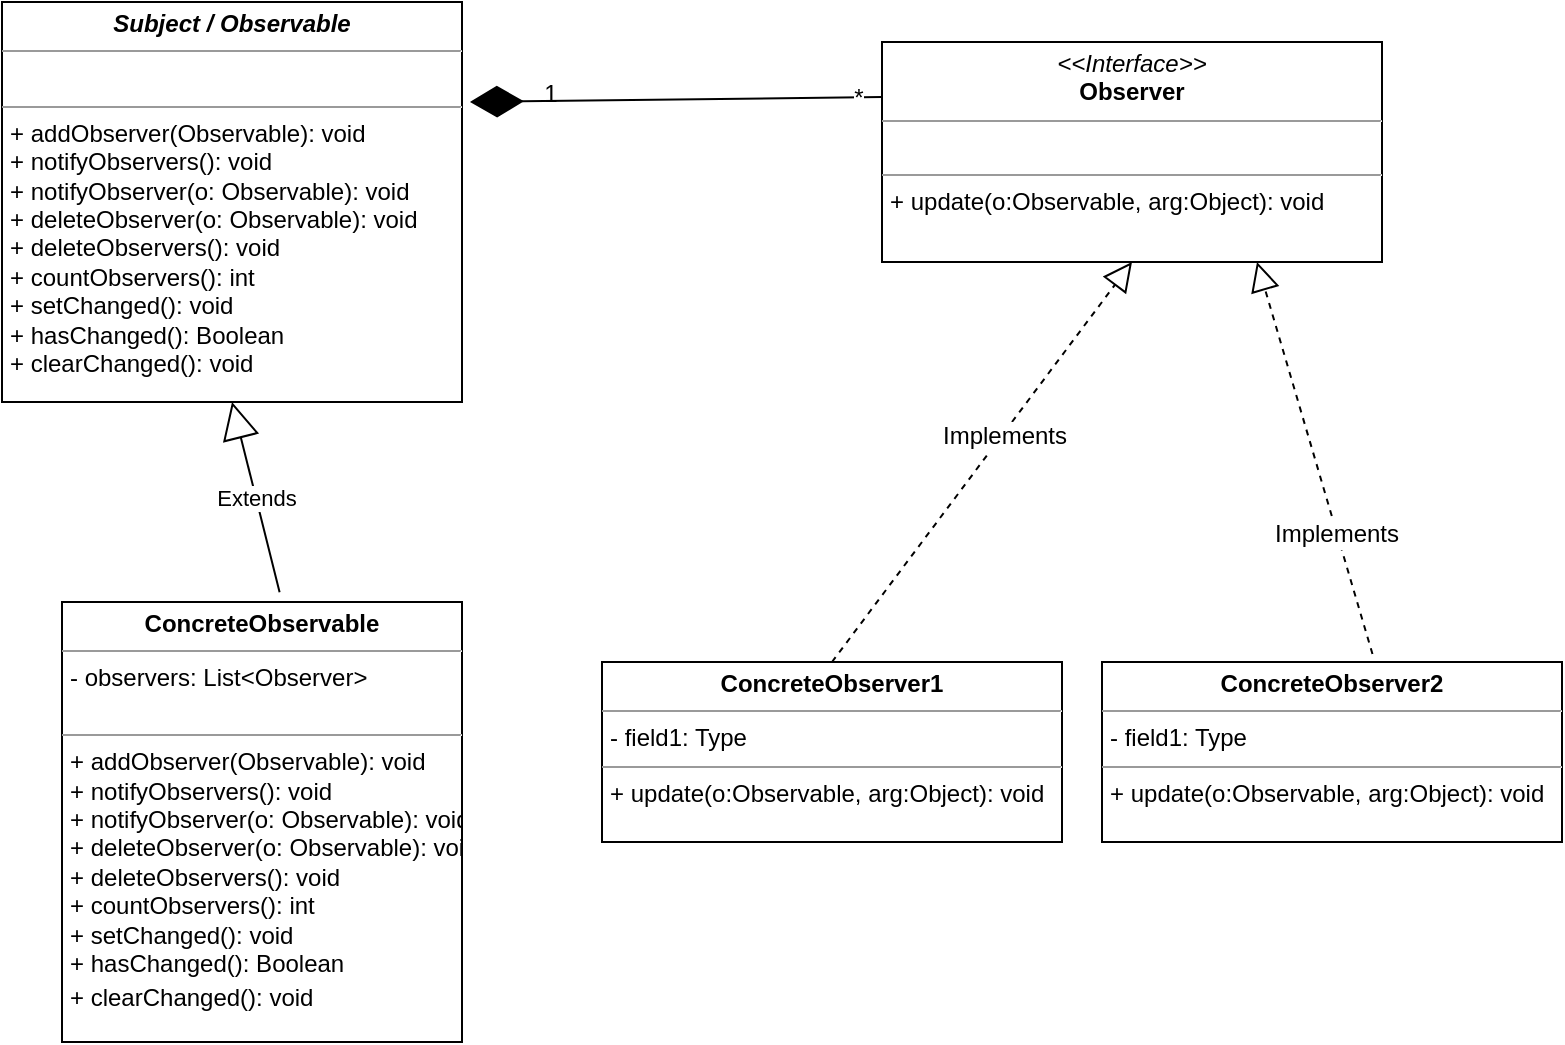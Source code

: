 <mxfile type="device" version="12.8.1"><diagram id="CnPRi04y2KSLrJTsc4C4" name="Page-1"><mxGraphModel grid="1" shadow="0" math="0" pageHeight="1169" pageWidth="827" pageScale="1" page="1" fold="1" arrows="1" connect="1" tooltips="1" guides="1" gridSize="10" dy="550" dx="1038"><root><mxCell id="0" /><mxCell id="1" parent="0" /><mxCell id="ORw_GkJSAN6mbFXayrsw-1" value="&lt;p style=&quot;margin: 0px ; margin-top: 4px ; text-align: center&quot;&gt;&lt;i&gt;&amp;lt;&amp;lt;Interface&amp;gt;&amp;gt;&lt;/i&gt;&lt;br&gt;&lt;b&gt;Observer&lt;/b&gt;&lt;/p&gt;&lt;hr size=&quot;1&quot;&gt;&lt;p style=&quot;margin: 0px ; margin-left: 4px&quot;&gt;&lt;br&gt;&lt;/p&gt;&lt;hr size=&quot;1&quot;&gt;&lt;p style=&quot;margin: 0px ; margin-left: 4px&quot;&gt;+ update(o:Observable, arg:Object): void&lt;br&gt;&lt;/p&gt;" parent="1" vertex="1" style="verticalAlign=top;align=left;overflow=fill;fontSize=12;fontFamily=Helvetica;html=1;"><mxGeometry as="geometry" height="110" width="250" y="50" x="460" /></mxCell><mxCell id="ORw_GkJSAN6mbFXayrsw-2" value="&lt;p style=&quot;margin: 0px ; margin-top: 4px ; text-align: center&quot;&gt;&lt;b&gt;&lt;i&gt;Subject / Observable&lt;/i&gt;&lt;/b&gt;&lt;/p&gt;&lt;hr size=&quot;1&quot;&gt;&lt;p style=&quot;margin: 0px ; margin-left: 4px&quot;&gt;&lt;br&gt;&lt;/p&gt;&lt;hr size=&quot;1&quot;&gt;&lt;p style=&quot;margin: 0px ; margin-left: 4px&quot;&gt;+ addObserver(Observable): void&lt;br&gt;&lt;/p&gt;&lt;p style=&quot;margin: 0px ; margin-left: 4px&quot;&gt;+ notifyObservers(): void&lt;br&gt;&lt;/p&gt;&lt;p style=&quot;margin: 0px ; margin-left: 4px&quot;&gt;+ notifyObserver(o: Observable): void&lt;br&gt;&lt;/p&gt;&lt;p style=&quot;margin: 0px ; margin-left: 4px&quot;&gt;+ deleteObserver(o: Observable): void&lt;br&gt;&lt;/p&gt;&lt;p style=&quot;margin: 0px ; margin-left: 4px&quot;&gt;+ deleteObservers(): void&lt;br&gt;&lt;/p&gt;&lt;p style=&quot;margin: 0px ; margin-left: 4px&quot;&gt;+ countObservers(): int&lt;br&gt;&lt;/p&gt;&lt;p style=&quot;margin: 0px ; margin-left: 4px&quot;&gt;+ setChanged(): void&lt;br&gt;&lt;/p&gt;&lt;p style=&quot;margin: 0px ; margin-left: 4px&quot;&gt;+ hasChanged(): Boolean&lt;br&gt;&lt;/p&gt;&lt;p style=&quot;margin: 0px ; margin-left: 4px&quot;&gt;+ clearChanged(): void&lt;br&gt;&lt;/p&gt;" parent="1" vertex="1" style="verticalAlign=top;align=left;overflow=fill;fontSize=12;fontFamily=Helvetica;html=1;"><mxGeometry as="geometry" height="200" width="230" y="30" x="20" /></mxCell><mxCell id="ORw_GkJSAN6mbFXayrsw-3" value="&lt;p style=&quot;margin: 0px ; margin-top: 4px ; text-align: center&quot;&gt;&lt;b&gt;ConcreteObserver1&lt;/b&gt;&lt;/p&gt;&lt;hr size=&quot;1&quot;&gt;&lt;p style=&quot;margin: 0px ; margin-left: 4px&quot;&gt;- field1: Type&lt;/p&gt;&lt;hr size=&quot;1&quot;&gt;&lt;p style=&quot;margin: 0px ; margin-left: 4px&quot;&gt;+ update(o:Observable, arg:Object): void&lt;br&gt;&lt;/p&gt;&lt;p style=&quot;margin: 0px ; margin-left: 4px&quot;&gt;&lt;b&gt;&lt;/b&gt;&lt;i&gt;&lt;/i&gt;&lt;u&gt;&lt;/u&gt;&lt;sub&gt;&lt;/sub&gt;&lt;sup&gt;&lt;/sup&gt;&lt;strike&gt;&lt;/strike&gt;&lt;br&gt;&lt;/p&gt;" parent="1" vertex="1" style="verticalAlign=top;align=left;overflow=fill;fontSize=12;fontFamily=Helvetica;html=1;"><mxGeometry as="geometry" height="90" width="230" y="360" x="320" /></mxCell><mxCell id="ORw_GkJSAN6mbFXayrsw-4" value="&lt;p style=&quot;margin: 0px ; margin-top: 4px ; text-align: center&quot;&gt;&lt;b&gt;ConcreteObserver2&lt;/b&gt;&lt;br&gt;&lt;/p&gt;&lt;hr size=&quot;1&quot;&gt;&lt;p style=&quot;margin: 0px ; margin-left: 4px&quot;&gt;- field1: Type&lt;/p&gt;&lt;hr size=&quot;1&quot;&gt;&lt;p style=&quot;margin: 0px ; margin-left: 4px&quot;&gt;+ update(o:Observable, arg:Object): void&lt;br&gt;&lt;/p&gt;&lt;p style=&quot;margin: 0px ; margin-left: 4px&quot;&gt;&lt;b&gt;&lt;/b&gt;&lt;i&gt;&lt;/i&gt;&lt;u&gt;&lt;/u&gt;&lt;sub&gt;&lt;/sub&gt;&lt;sup&gt;&lt;/sup&gt;&lt;strike&gt;&lt;/strike&gt;&lt;br&gt;&lt;/p&gt;" parent="1" vertex="1" style="verticalAlign=top;align=left;overflow=fill;fontSize=12;fontFamily=Helvetica;html=1;"><mxGeometry as="geometry" height="90" width="230" y="360" x="570" /></mxCell><mxCell id="ORw_GkJSAN6mbFXayrsw-5" value="" parent="1" style="endArrow=block;dashed=1;endFill=0;endSize=12;html=1;exitX=0.5;exitY=0;exitDx=0;exitDy=0;entryX=0.5;entryY=1;entryDx=0;entryDy=0;" edge="1" target="ORw_GkJSAN6mbFXayrsw-1" source="ORw_GkJSAN6mbFXayrsw-3"><mxGeometry as="geometry" width="160" relative="1"><mxPoint as="sourcePoint" y="400" x="80" /><mxPoint as="targetPoint" y="400" x="240" /><Array as="points" /></mxGeometry></mxCell><mxCell id="ORw_GkJSAN6mbFXayrsw-8" value="Implements" parent="ORw_GkJSAN6mbFXayrsw-5" vertex="1" style="text;html=1;resizable=0;points=[];align=center;verticalAlign=middle;labelBackgroundColor=#ffffff;" connectable="0"><mxGeometry as="geometry" y="-1" x="0.138" relative="1"><mxPoint as="offset" x="-1" /></mxGeometry></mxCell><mxCell id="ORw_GkJSAN6mbFXayrsw-6" value="" parent="1" style="endArrow=block;dashed=1;endFill=0;endSize=12;html=1;exitX=0.588;exitY=-0.044;exitDx=0;exitDy=0;exitPerimeter=0;entryX=0.75;entryY=1;entryDx=0;entryDy=0;" edge="1" target="ORw_GkJSAN6mbFXayrsw-1" source="ORw_GkJSAN6mbFXayrsw-4"><mxGeometry as="geometry" width="160" relative="1"><mxPoint as="sourcePoint" y="470" x="80" /><mxPoint as="targetPoint" y="200" x="580" /></mxGeometry></mxCell><mxCell id="ORw_GkJSAN6mbFXayrsw-22" value="Implements" parent="ORw_GkJSAN6mbFXayrsw-6" vertex="1" style="text;html=1;resizable=0;points=[];align=center;verticalAlign=middle;labelBackgroundColor=#ffffff;" connectable="0"><mxGeometry as="geometry" y="1" x="-0.377" relative="1"><mxPoint as="offset" /></mxGeometry></mxCell><mxCell id="ORw_GkJSAN6mbFXayrsw-12" value="&lt;p style=&quot;margin: 0px ; margin-top: 4px ; text-align: center&quot;&gt;&lt;b&gt;ConcreteObservable&lt;/b&gt;&lt;/p&gt;&lt;hr size=&quot;1&quot;&gt;&lt;p style=&quot;margin: 0px ; margin-left: 4px&quot;&gt;- observers: List&amp;lt;Observer&amp;gt;&lt;br&gt;&lt;/p&gt;&lt;div&gt;&lt;br&gt;&lt;/div&gt;&lt;hr size=&quot;1&quot;&gt;&lt;p style=&quot;margin: 0px ; margin-left: 4px&quot;&gt;+ addObserver(Observable): void&lt;br&gt;&lt;/p&gt;&lt;p style=&quot;margin: 0px ; margin-left: 4px&quot;&gt;+ notifyObservers(): void&lt;br&gt;&lt;/p&gt;&lt;p style=&quot;margin: 0px ; margin-left: 4px&quot;&gt;+ notifyObserver(o: Observable): void&lt;br&gt;&lt;/p&gt;&lt;p style=&quot;margin: 0px ; margin-left: 4px&quot;&gt;+ deleteObserver(o: Observable): void&lt;br&gt;&lt;/p&gt;&lt;p style=&quot;margin: 0px ; margin-left: 4px&quot;&gt;+ deleteObservers(): void&lt;br&gt;&lt;/p&gt;&lt;p style=&quot;margin: 0px ; margin-left: 4px&quot;&gt;+ countObservers(): int&lt;br&gt;&lt;/p&gt;&lt;p style=&quot;margin: 0px ; margin-left: 4px&quot;&gt;+ setChanged(): void&lt;br&gt;&lt;/p&gt;&lt;p style=&quot;margin: 0px ; margin-left: 4px&quot;&gt;+ hasChanged(): Boolean&lt;br&gt;&lt;/p&gt;&lt;p style=&quot;margin: 0px ; margin-left: 4px&quot;&gt;+ clearChanged(): void&lt;b&gt;&lt;/b&gt;&lt;i&gt;&lt;/i&gt;&lt;u&gt;&lt;/u&gt;&lt;sub&gt;&lt;/sub&gt;&lt;sup&gt;&lt;/sup&gt;&lt;strike&gt;&lt;/strike&gt;&lt;br&gt;&lt;/p&gt;" parent="1" vertex="1" style="verticalAlign=top;align=left;overflow=fill;fontSize=12;fontFamily=Helvetica;html=1;"><mxGeometry as="geometry" height="220" width="200" y="330" x="50" /></mxCell><mxCell id="ORw_GkJSAN6mbFXayrsw-13" value="Extends" parent="1" style="endArrow=block;endSize=16;endFill=0;html=1;exitX=0.544;exitY=-0.022;exitDx=0;exitDy=0;exitPerimeter=0;entryX=0.5;entryY=1;entryDx=0;entryDy=0;" edge="1" target="ORw_GkJSAN6mbFXayrsw-2" source="ORw_GkJSAN6mbFXayrsw-12"><mxGeometry as="geometry" width="160" relative="1"><mxPoint as="sourcePoint" y="470" x="20" /><mxPoint as="targetPoint" y="470" x="180" /></mxGeometry></mxCell><mxCell id="lqpIdkzGKKR8UQyEW1E2-1" value="" parent="1" style="endArrow=diamondThin;endFill=1;endSize=24;html=1;exitX=0;exitY=0.25;exitDx=0;exitDy=0;" edge="1" source="ORw_GkJSAN6mbFXayrsw-1"><mxGeometry as="geometry" width="160" relative="1"><mxPoint as="sourcePoint" y="290" x="330" /><mxPoint as="targetPoint" y="80" x="254" /></mxGeometry></mxCell><mxCell id="lqpIdkzGKKR8UQyEW1E2-5" value="*" parent="lqpIdkzGKKR8UQyEW1E2-1" vertex="1" style="text;html=1;align=center;verticalAlign=middle;resizable=0;points=[];labelBackgroundColor=#ffffff;" connectable="0"><mxGeometry as="geometry" x="-0.88" relative="1"><mxPoint as="offset" /></mxGeometry></mxCell><mxCell id="lqpIdkzGKKR8UQyEW1E2-3" value="1" parent="1" vertex="1" style="text;html=1;align=center;verticalAlign=middle;resizable=0;points=[];autosize=1;"><mxGeometry as="geometry" height="20" width="20" y="66" x="284" /></mxCell></root></mxGraphModel></diagram></mxfile>